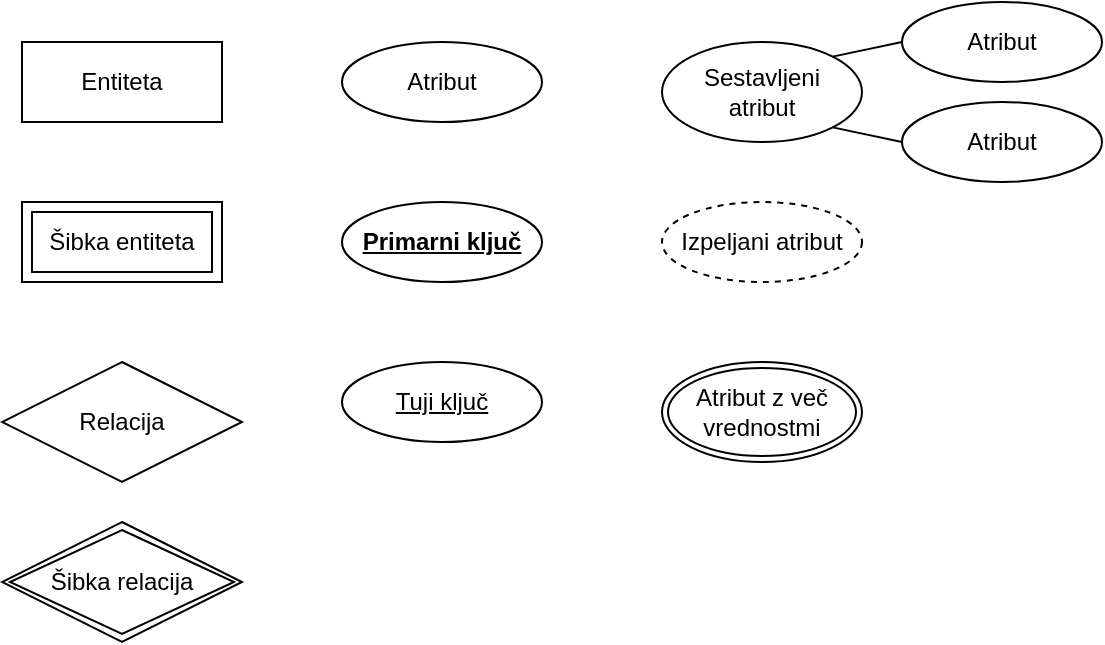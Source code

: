 <mxfile version="20.2.4" type="device"><diagram id="YUSSHZWumrof1rBrAvG4" name="Page-1"><mxGraphModel dx="1038" dy="547" grid="1" gridSize="10" guides="1" tooltips="1" connect="1" arrows="1" fold="1" page="1" pageScale="1" pageWidth="1169" pageHeight="827" math="0" shadow="0"><root><mxCell id="0"/><mxCell id="1" parent="0"/><mxCell id="xN8R1ckF2HhwbgVGLot7-8" value="" style="group" vertex="1" connectable="0" parent="1"><mxGeometry x="80" y="80" width="550" height="320" as="geometry"/></mxCell><mxCell id="jJR88sx9Bl-0wy_bg9Zx-1" value="Entiteta" style="whiteSpace=wrap;html=1;align=center;" parent="xN8R1ckF2HhwbgVGLot7-8" vertex="1"><mxGeometry x="10" y="20" width="100" height="40" as="geometry"/></mxCell><mxCell id="jJR88sx9Bl-0wy_bg9Zx-2" value="Šibka entiteta" style="shape=ext;margin=3;double=1;whiteSpace=wrap;html=1;align=center;" parent="xN8R1ckF2HhwbgVGLot7-8" vertex="1"><mxGeometry x="10" y="100" width="100" height="40" as="geometry"/></mxCell><mxCell id="jJR88sx9Bl-0wy_bg9Zx-3" value="Atribut" style="ellipse;whiteSpace=wrap;html=1;align=center;" parent="xN8R1ckF2HhwbgVGLot7-8" vertex="1"><mxGeometry x="170" y="20" width="100" height="40" as="geometry"/></mxCell><mxCell id="jJR88sx9Bl-0wy_bg9Zx-6" value="Relacija" style="shape=rhombus;perimeter=rhombusPerimeter;whiteSpace=wrap;html=1;align=center;" parent="xN8R1ckF2HhwbgVGLot7-8" vertex="1"><mxGeometry y="180" width="120" height="60" as="geometry"/></mxCell><mxCell id="jJR88sx9Bl-0wy_bg9Zx-7" value="Šibka relacija" style="shape=rhombus;double=1;perimeter=rhombusPerimeter;whiteSpace=wrap;html=1;align=center;" parent="xN8R1ckF2HhwbgVGLot7-8" vertex="1"><mxGeometry y="260" width="120" height="60" as="geometry"/></mxCell><mxCell id="jJR88sx9Bl-0wy_bg9Zx-8" value="Atribut z več&lt;br&gt;vrednostmi" style="ellipse;shape=doubleEllipse;margin=3;whiteSpace=wrap;html=1;align=center;" parent="xN8R1ckF2HhwbgVGLot7-8" vertex="1"><mxGeometry x="330" y="180" width="100" height="50" as="geometry"/></mxCell><mxCell id="jJR88sx9Bl-0wy_bg9Zx-9" value="Izpeljani atribut" style="ellipse;whiteSpace=wrap;html=1;align=center;dashed=1;" parent="xN8R1ckF2HhwbgVGLot7-8" vertex="1"><mxGeometry x="330" y="100" width="100" height="40" as="geometry"/></mxCell><mxCell id="xN8R1ckF2HhwbgVGLot7-1" value="Sestavljeni&lt;br&gt;atribut" style="ellipse;whiteSpace=wrap;html=1;align=center;" vertex="1" parent="xN8R1ckF2HhwbgVGLot7-8"><mxGeometry x="330" y="20" width="100" height="50" as="geometry"/></mxCell><mxCell id="xN8R1ckF2HhwbgVGLot7-2" value="Atribut" style="ellipse;whiteSpace=wrap;html=1;align=center;" vertex="1" parent="xN8R1ckF2HhwbgVGLot7-8"><mxGeometry x="450" width="100" height="40" as="geometry"/></mxCell><mxCell id="xN8R1ckF2HhwbgVGLot7-3" value="Atribut" style="ellipse;whiteSpace=wrap;html=1;align=center;" vertex="1" parent="xN8R1ckF2HhwbgVGLot7-8"><mxGeometry x="450" y="50" width="100" height="40" as="geometry"/></mxCell><mxCell id="xN8R1ckF2HhwbgVGLot7-4" value="" style="endArrow=none;html=1;rounded=0;entryX=0;entryY=0.5;entryDx=0;entryDy=0;exitX=1;exitY=0;exitDx=0;exitDy=0;" edge="1" parent="xN8R1ckF2HhwbgVGLot7-8" source="xN8R1ckF2HhwbgVGLot7-1" target="xN8R1ckF2HhwbgVGLot7-2"><mxGeometry width="50" height="50" relative="1" as="geometry"><mxPoint x="390" y="220" as="sourcePoint"/><mxPoint x="440" y="170" as="targetPoint"/></mxGeometry></mxCell><mxCell id="xN8R1ckF2HhwbgVGLot7-5" value="" style="endArrow=none;html=1;rounded=0;entryX=0;entryY=0.5;entryDx=0;entryDy=0;exitX=1;exitY=1;exitDx=0;exitDy=0;" edge="1" parent="xN8R1ckF2HhwbgVGLot7-8" source="xN8R1ckF2HhwbgVGLot7-1" target="xN8R1ckF2HhwbgVGLot7-3"><mxGeometry width="50" height="50" relative="1" as="geometry"><mxPoint x="390" y="220" as="sourcePoint"/><mxPoint x="440" y="170" as="targetPoint"/></mxGeometry></mxCell><mxCell id="xN8R1ckF2HhwbgVGLot7-6" value="&lt;b&gt;&lt;u&gt;Primarni ključ&lt;/u&gt;&lt;/b&gt;" style="ellipse;whiteSpace=wrap;html=1;align=center;" vertex="1" parent="xN8R1ckF2HhwbgVGLot7-8"><mxGeometry x="170" y="100" width="100" height="40" as="geometry"/></mxCell><mxCell id="xN8R1ckF2HhwbgVGLot7-7" value="&lt;u&gt;Tuji ključ&lt;/u&gt;" style="ellipse;whiteSpace=wrap;html=1;align=center;" vertex="1" parent="xN8R1ckF2HhwbgVGLot7-8"><mxGeometry x="170" y="180" width="100" height="40" as="geometry"/></mxCell></root></mxGraphModel></diagram></mxfile>